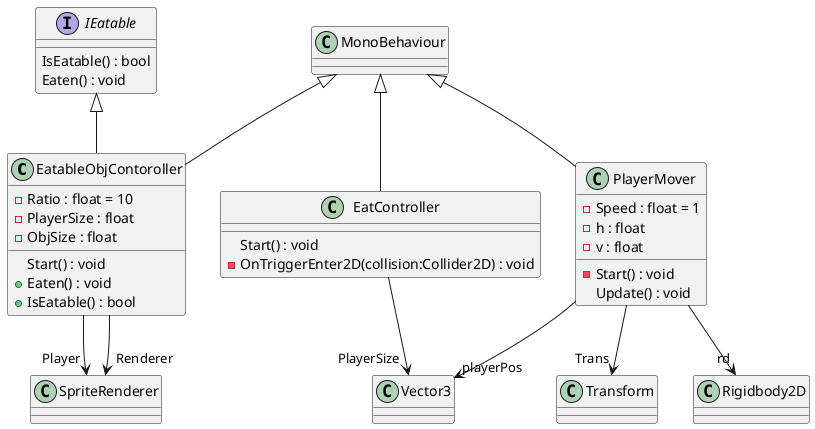 @startuml
class EatableObjContoroller {
    - Ratio : float = 10
    - PlayerSize : float
    - ObjSize : float
    Start() : void
    + Eaten() : void
    + IsEatable() : bool
}
MonoBehaviour <|-- EatableObjContoroller
IEatable <|-- EatableObjContoroller
EatableObjContoroller --> "Player" SpriteRenderer
EatableObjContoroller --> "Renderer" SpriteRenderer
class EatController {
    Start() : void
    - OnTriggerEnter2D(collision:Collider2D) : void
}
MonoBehaviour <|-- EatController
EatController --> "PlayerSize" Vector3
interface IEatable {
    IsEatable() : bool
    Eaten() : void
}
class PlayerMover {
    - Speed : float = 1
    - h : float
    - v : float
    - Start() : void
    Update() : void
}
MonoBehaviour <|-- PlayerMover
PlayerMover --> "Trans" Transform
PlayerMover --> "rd" Rigidbody2D
PlayerMover --> "playerPos" Vector3
@enduml
